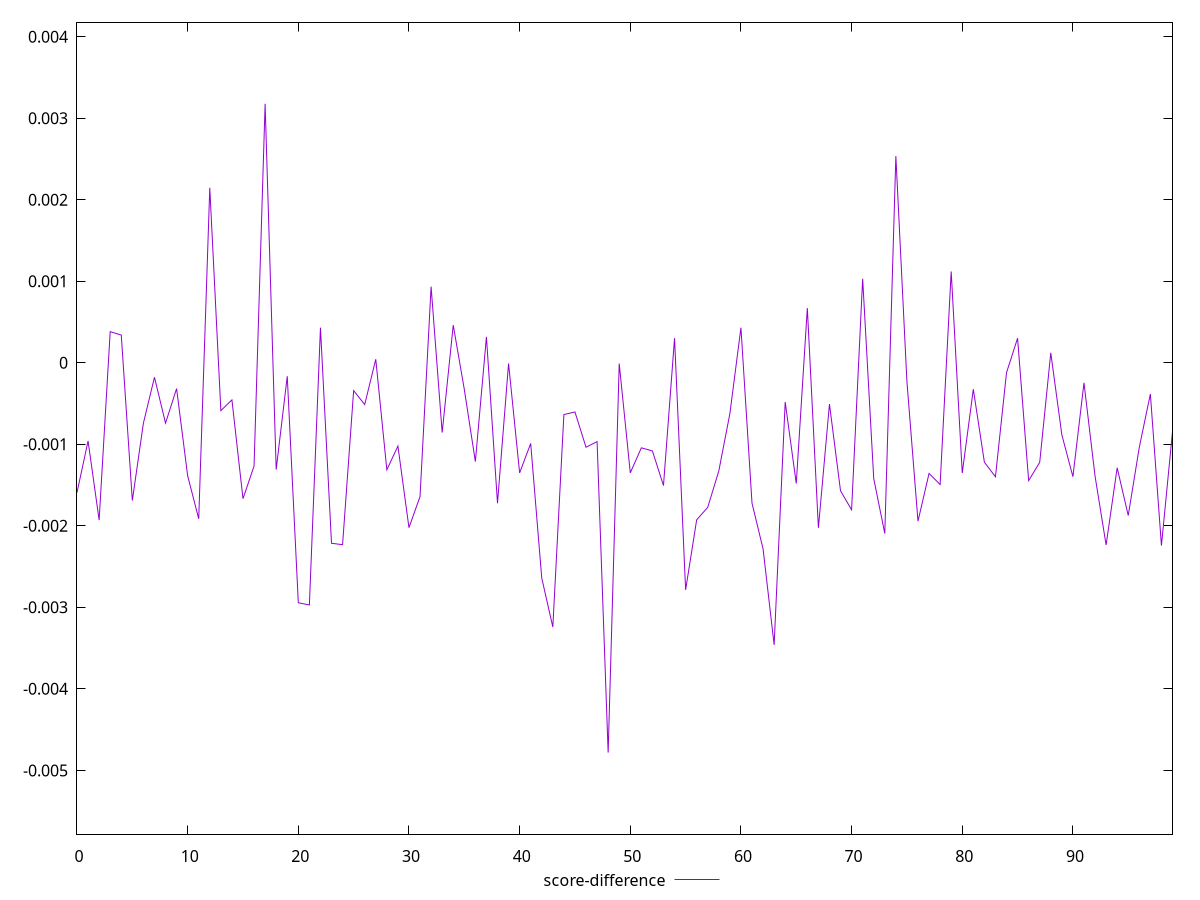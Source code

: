 reset

$scoreDifference <<EOF
0 -0.0015922174827293079
1 -0.0009587750928762295
2 -0.0019297769436187329
3 0.0003816157247881202
4 0.00033996651484025087
5 -0.0016897941091414959
6 -0.0007417011584860411
7 -0.00017776691901838504
8 -0.0007399616041612322
9 -0.00031689744957275057
10 -0.001386377938481731
11 -0.0019136893368086882
12 0.0021459206469541803
13 -0.000587124974195552
14 -0.0004552758165370374
15 -0.0016671027410255501
16 -0.0012670621885717548
17 0.0031763747532964626
18 -0.0013099724733618423
19 -0.00016496596886961257
20 -0.00294367600472778
21 -0.002970576437484773
22 0.0004308566100509337
23 -0.002214097053431563
24 -0.0022313713262985813
25 -0.00034151240478241807
26 -0.0005124916603580498
27 0.00004314459339038734
28 -0.0013133300405601123
29 -0.0010217709647389883
30 -0.0020226125629231317
31 -0.0016410786760054918
32 0.0009341572307582924
33 -0.0008563300639296001
34 0.00046162404675975655
35 -0.0003260469859176496
36 -0.0012119865189930135
37 0.0003182829692780498
38 -0.001723400472824821
39 -0.00000922592959928803
40 -0.0013511872318633378
41 -0.0009896950362994206
42 -0.0026411002752891877
43 -0.003241370758779949
44 -0.0006351778942398356
45 -0.0006035764840021107
46 -0.0010361624442223327
47 -0.0009671659365911855
48 -0.004781937099338496
49 -0.00000989997730793668
50 -0.001350261111884854
51 -0.0010433695452286562
52 -0.001081580881158506
53 -0.0015061381852222722
54 0.0003013232798653176
55 -0.002785735965676106
56 -0.0019265872198416245
57 -0.0017733066465387415
58 -0.0013265284346609674
59 -0.0006248300264911633
60 0.00043027480108381866
61 -0.0017216658824966702
62 -0.0022833735947075384
63 -0.0034606326108004293
64 -0.0004815985998006811
65 -0.001481097079545246
66 0.0006709702395509831
67 -0.0020243918385517423
68 -0.0005068053159834607
69 -0.0015709079307276719
70 -0.0018037370454532242
71 0.001029863847652357
72 -0.0014208242907814972
73 -0.0020940304665478804
74 0.0025350604499494445
75 -0.0002305687571643178
76 -0.0019432289286095417
77 -0.0013576236966492683
78 -0.001493756721277495
79 0.001119883509117403
80 -0.0013527616300896828
81 -0.00032453756126238353
82 -0.0012193752313932604
83 -0.0013985317844663614
84 -0.00012158791909688826
85 0.00030125348860610135
86 -0.0014457540683429082
87 -0.0012213439837499562
88 0.00012161050999870415
89 -0.0008836192565627732
90 -0.0013975594926391999
91 -0.00024550420438573806
92 -0.001389248600006221
93 -0.0022349276852422495
94 -0.0012887379946605604
95 -0.0018732127049120306
96 -0.001036440534519678
97 -0.0003836324362981314
98 -0.0022420864767352944
99 -0.000845478705990721
EOF

set key outside below
set xrange [0:99]
set yrange [-0.005781937099338496:0.004176374753296463]
set trange [-0.005781937099338496:0.004176374753296463]
set terminal svg size 640, 500 enhanced background rgb 'white'
set output "report_00008_2021-01-22T20:58:29.167/largest-contentful-paint/samples/pages+cached+noexternal+nofonts+nosvg+noimg+nocss/score-difference/values.svg"

plot $scoreDifference title "score-difference" with line

reset
